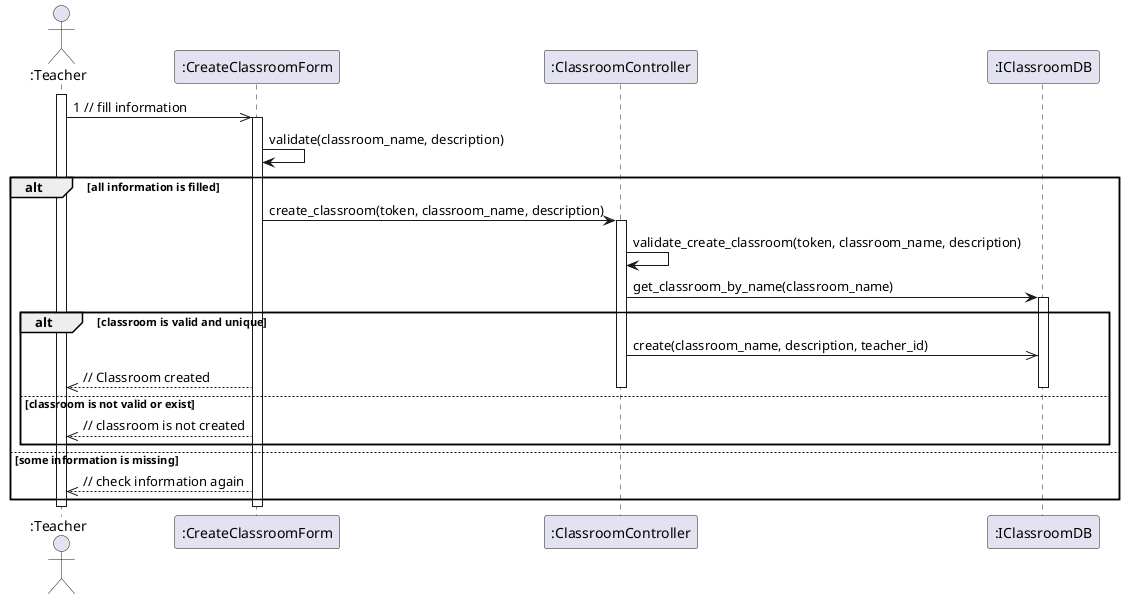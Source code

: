 @startuml createClass

actor ":Teacher"

activate ":Teacher"
":Teacher" ->> ":CreateClassroomForm": 1 // fill information
activate ":CreateClassroomForm"
":CreateClassroomForm" -> ":CreateClassroomForm": validate(classroom_name, description)
alt all information is filled
    ":CreateClassroomForm" -> ":ClassroomController": create_classroom(token, classroom_name, description)
    activate ":ClassroomController"
    ":ClassroomController" -> ":ClassroomController": validate_create_classroom(token, classroom_name, description)
    ":ClassroomController" -> ":IClassroomDB": get_classroom_by_name(classroom_name)
    activate ":IClassroomDB"
    alt classroom is valid and unique
        ":ClassroomController" ->> ":IClassroomDB": create(classroom_name, description, teacher_id)
        ":CreateClassroomForm" -->> ":Teacher": // Classroom created
    else classroom is not valid or exist
        deactivate ":IClassroomDB"
        deactivate ":ClassroomController"
        ":CreateClassroomForm" -->> ":Teacher": // classroom is not created
    end
else some information is missing
    ":CreateClassroomForm" -->> ":Teacher": // check information again
end

deactivate ":CreateClassroomForm"
deactivate ":Teacher"

@enduml
